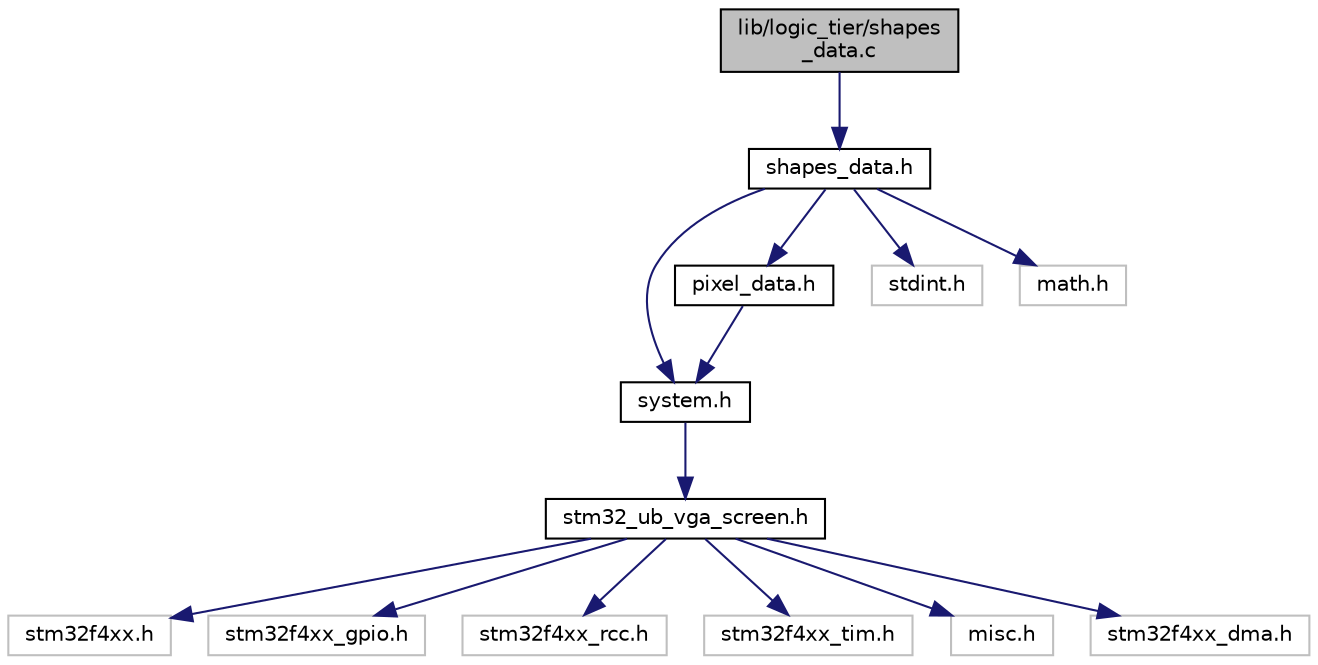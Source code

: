 digraph "lib/logic_tier/shapes_data.c"
{
  edge [fontname="Helvetica",fontsize="10",labelfontname="Helvetica",labelfontsize="10"];
  node [fontname="Helvetica",fontsize="10",shape=record];
  Node1 [label="lib/logic_tier/shapes\l_data.c",height=0.2,width=0.4,color="black", fillcolor="grey75", style="filled", fontcolor="black"];
  Node1 -> Node2 [color="midnightblue",fontsize="10",style="solid"];
  Node2 [label="shapes_data.h",height=0.2,width=0.4,color="black", fillcolor="white", style="filled",URL="$shapes__data_8h.html",tooltip="Functions for processing the shapes [primitive, line, ellipse]. "];
  Node2 -> Node3 [color="midnightblue",fontsize="10",style="solid"];
  Node3 [label="system.h",height=0.2,width=0.4,color="black", fillcolor="white", style="filled",URL="$system_8h.html",tooltip="Defines and enumerations for the VGA-lib. "];
  Node3 -> Node4 [color="midnightblue",fontsize="10",style="solid"];
  Node4 [label="stm32_ub_vga_screen.h",height=0.2,width=0.4,color="black", fillcolor="white", style="filled",URL="$stm32__ub__vga__screen_8h_source.html"];
  Node4 -> Node5 [color="midnightblue",fontsize="10",style="solid"];
  Node5 [label="stm32f4xx.h",height=0.2,width=0.4,color="grey75", fillcolor="white", style="filled"];
  Node4 -> Node6 [color="midnightblue",fontsize="10",style="solid"];
  Node6 [label="stm32f4xx_gpio.h",height=0.2,width=0.4,color="grey75", fillcolor="white", style="filled"];
  Node4 -> Node7 [color="midnightblue",fontsize="10",style="solid"];
  Node7 [label="stm32f4xx_rcc.h",height=0.2,width=0.4,color="grey75", fillcolor="white", style="filled"];
  Node4 -> Node8 [color="midnightblue",fontsize="10",style="solid"];
  Node8 [label="stm32f4xx_tim.h",height=0.2,width=0.4,color="grey75", fillcolor="white", style="filled"];
  Node4 -> Node9 [color="midnightblue",fontsize="10",style="solid"];
  Node9 [label="misc.h",height=0.2,width=0.4,color="grey75", fillcolor="white", style="filled"];
  Node4 -> Node10 [color="midnightblue",fontsize="10",style="solid"];
  Node10 [label="stm32f4xx_dma.h",height=0.2,width=0.4,color="grey75", fillcolor="white", style="filled"];
  Node2 -> Node11 [color="midnightblue",fontsize="10",style="solid"];
  Node11 [label="pixel_data.h",height=0.2,width=0.4,color="black", fillcolor="white", style="filled",URL="$pixel__data_8h.html",tooltip="Functions for manipulating the VGA_RAM. "];
  Node11 -> Node3 [color="midnightblue",fontsize="10",style="solid"];
  Node2 -> Node12 [color="midnightblue",fontsize="10",style="solid"];
  Node12 [label="stdint.h",height=0.2,width=0.4,color="grey75", fillcolor="white", style="filled"];
  Node2 -> Node13 [color="midnightblue",fontsize="10",style="solid"];
  Node13 [label="math.h",height=0.2,width=0.4,color="grey75", fillcolor="white", style="filled"];
}
